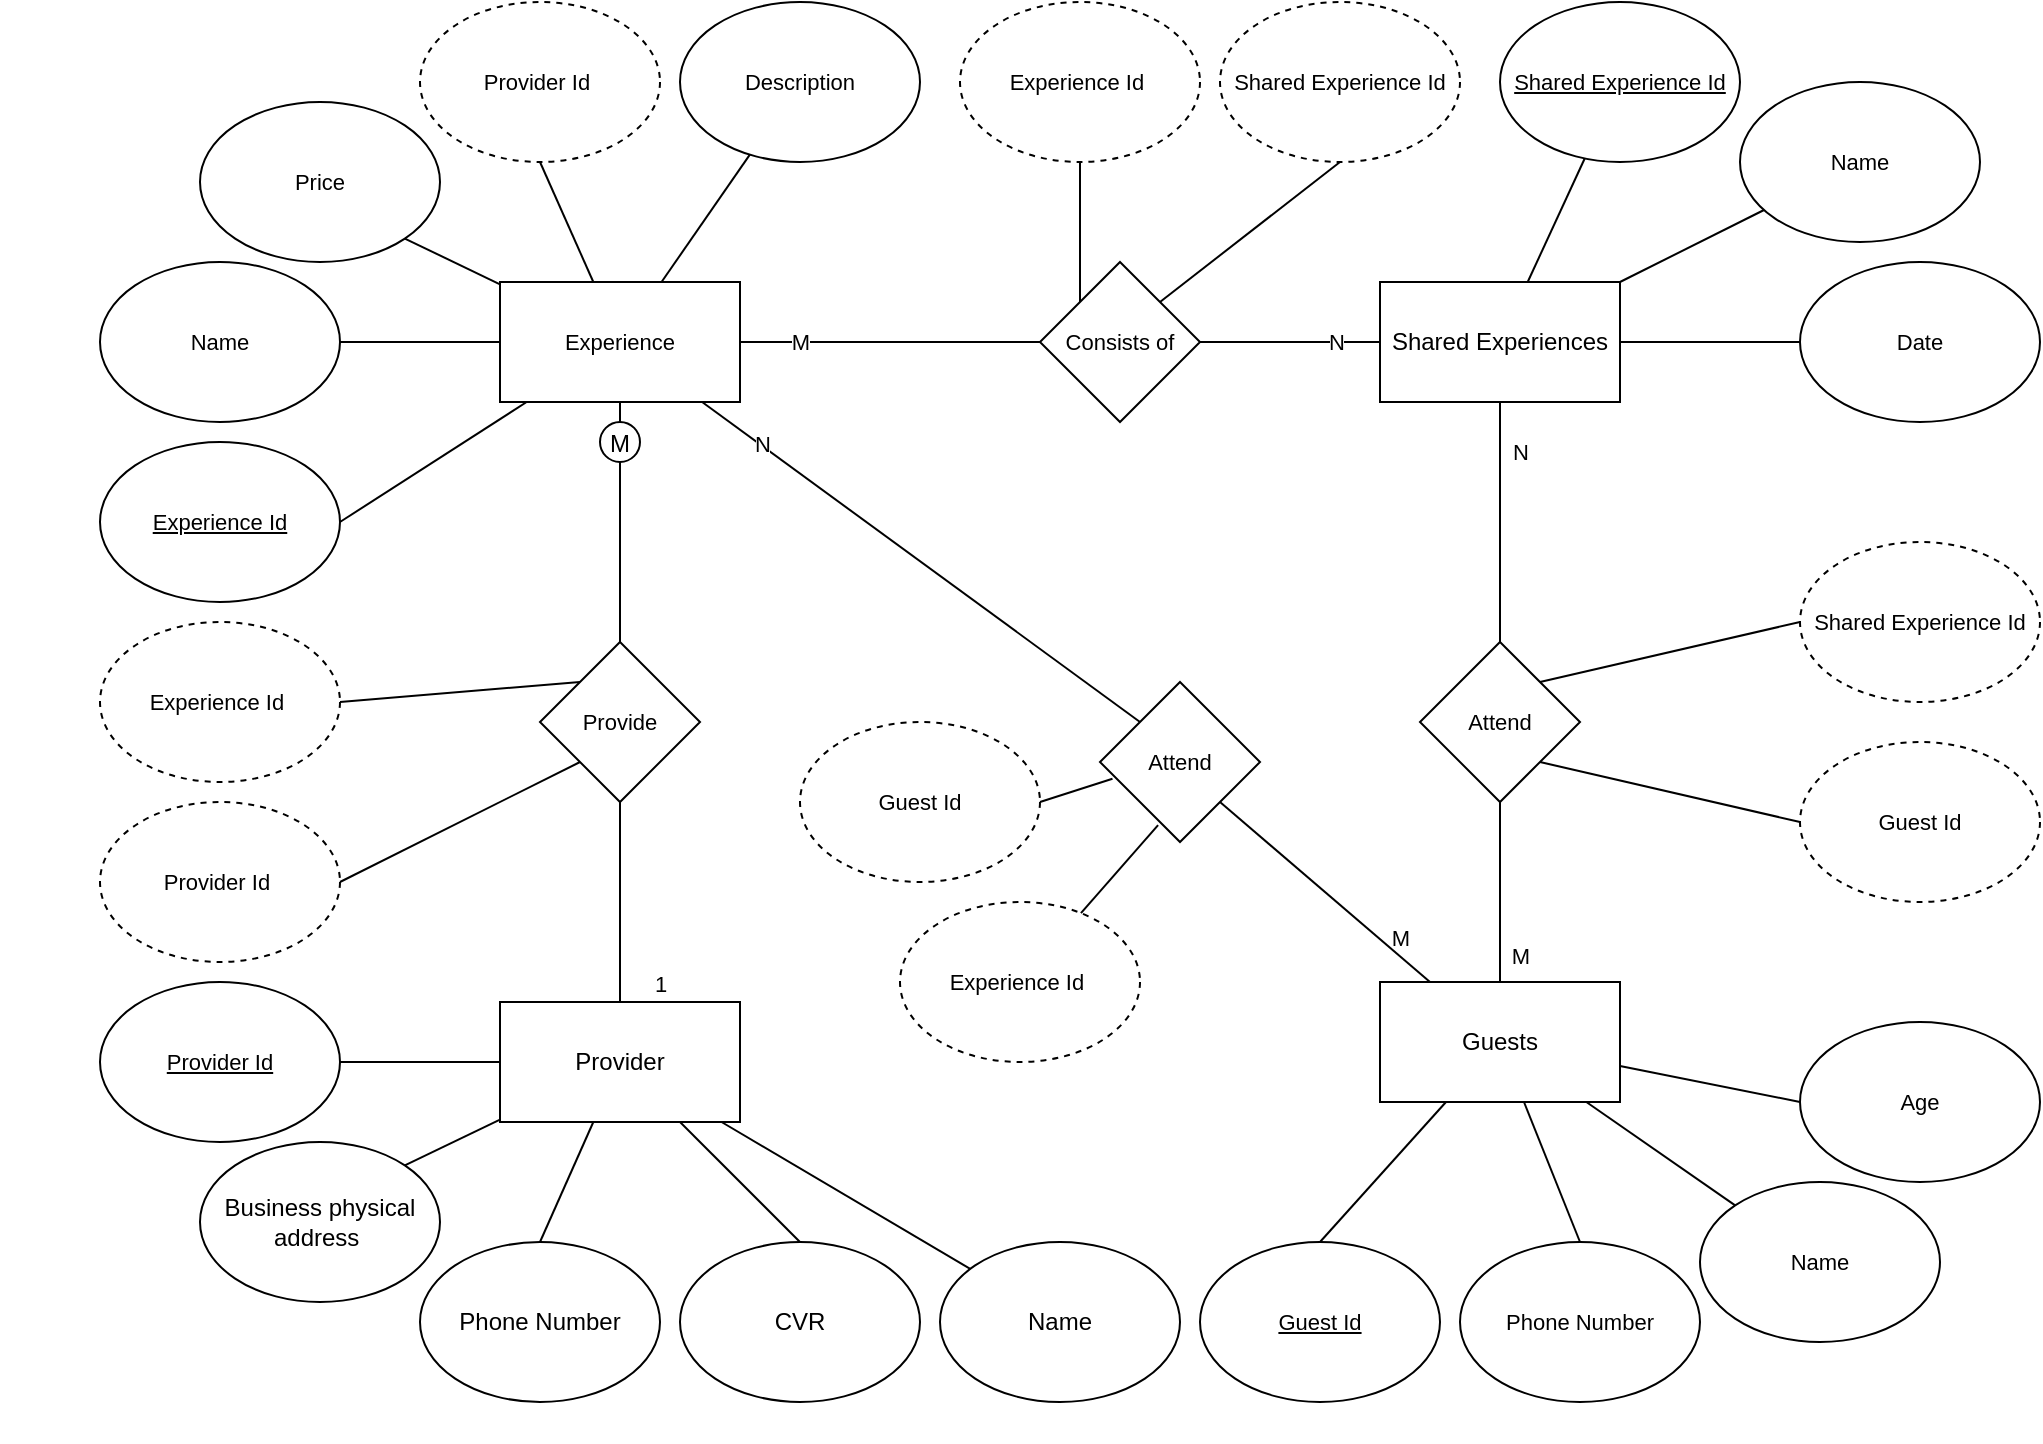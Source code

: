 <mxfile>
    <diagram id="TJqPXe8TccgJvso0ut_v" name="Page-1">
        <mxGraphModel dx="2046" dy="1663" grid="1" gridSize="10" guides="0" tooltips="1" connect="1" arrows="0" fold="1" page="1" pageScale="1" pageWidth="850" pageHeight="1100" math="0" shadow="0">
            <root>
                <mxCell id="0"/>
                <mxCell id="1" parent="0"/>
                <mxCell id="31" value="" style="group" parent="1" vertex="1" connectable="0">
                    <mxGeometry x="-150" y="460" width="410" height="220" as="geometry"/>
                </mxCell>
                <mxCell id="28" value="&lt;u&gt;Provider Id&lt;/u&gt;" style="ellipse;whiteSpace=wrap;html=1;fontFamily=Helvetica;fontSize=11;fontColor=default;labelBackgroundColor=default;container=0;" parent="31" vertex="1">
                    <mxGeometry x="50" y="-10" width="120" height="80" as="geometry"/>
                </mxCell>
                <mxCell id="29" style="edgeStyle=none;shape=connector;rounded=1;html=1;entryX=1;entryY=0.5;entryDx=0;entryDy=0;strokeColor=default;align=center;verticalAlign=middle;fontFamily=Helvetica;fontSize=11;fontColor=default;labelBackgroundColor=default;endArrow=none;endFill=0;" parent="31" source="3" target="28" edge="1">
                    <mxGeometry relative="1" as="geometry"/>
                </mxCell>
                <mxCell id="11" style="edgeStyle=none;html=1;entryX=0.5;entryY=0;entryDx=0;entryDy=0;endArrow=none;endFill=0;" parent="31" source="3" target="8" edge="1">
                    <mxGeometry relative="1" as="geometry"/>
                </mxCell>
                <mxCell id="12" style="edgeStyle=none;shape=connector;rounded=1;html=1;entryX=1;entryY=0;entryDx=0;entryDy=0;strokeColor=default;align=center;verticalAlign=middle;fontFamily=Helvetica;fontSize=11;fontColor=default;labelBackgroundColor=default;endArrow=none;endFill=0;" parent="31" source="3" target="6" edge="1">
                    <mxGeometry relative="1" as="geometry"/>
                </mxCell>
                <mxCell id="3" value="Provider" style="rounded=0;whiteSpace=wrap;html=1;container=0;" parent="31" vertex="1">
                    <mxGeometry x="250" width="120" height="60" as="geometry"/>
                </mxCell>
                <mxCell id="6" value="Business physical address&amp;nbsp;" style="ellipse;whiteSpace=wrap;html=1;container=0;" parent="31" vertex="1">
                    <mxGeometry x="100" y="70" width="120" height="80" as="geometry"/>
                </mxCell>
                <mxCell id="8" value="Phone Number" style="ellipse;whiteSpace=wrap;html=1;container=0;" parent="31" vertex="1">
                    <mxGeometry x="210" y="120" width="120" height="80" as="geometry"/>
                </mxCell>
                <mxCell id="58" style="edgeStyle=none;shape=connector;rounded=1;html=1;entryX=0.5;entryY=1;entryDx=0;entryDy=0;strokeColor=default;align=center;verticalAlign=middle;fontFamily=Helvetica;fontSize=11;fontColor=default;labelBackgroundColor=default;endArrow=none;endFill=0;" parent="1" source="143" target="24" edge="1">
                    <mxGeometry relative="1" as="geometry"/>
                </mxCell>
                <mxCell id="118" value="M" style="edgeLabel;html=1;align=center;verticalAlign=middle;resizable=0;points=[];fontFamily=Helvetica;fontSize=11;fontColor=default;labelBackgroundColor=default;" parent="58" vertex="1" connectable="0">
                    <mxGeometry x="0.083" y="1" relative="1" as="geometry">
                        <mxPoint x="31" y="-15" as="offset"/>
                    </mxGeometry>
                </mxCell>
                <mxCell id="56" value="Provide" style="rhombus;whiteSpace=wrap;html=1;fontFamily=Helvetica;fontSize=11;fontColor=default;labelBackgroundColor=default;" parent="1" vertex="1">
                    <mxGeometry x="120" y="280" width="80" height="80" as="geometry"/>
                </mxCell>
                <mxCell id="57" style="edgeStyle=none;shape=connector;rounded=1;html=1;entryX=0.5;entryY=1;entryDx=0;entryDy=0;strokeColor=default;align=center;verticalAlign=middle;fontFamily=Helvetica;fontSize=11;fontColor=default;labelBackgroundColor=default;endArrow=none;endFill=0;" parent="1" source="3" target="56" edge="1">
                    <mxGeometry relative="1" as="geometry"/>
                </mxCell>
                <mxCell id="117" value="1" style="edgeLabel;html=1;align=center;verticalAlign=middle;resizable=0;points=[];fontFamily=Helvetica;fontSize=11;fontColor=default;labelBackgroundColor=default;" parent="57" vertex="1" connectable="0">
                    <mxGeometry x="0.005" y="-1" relative="1" as="geometry">
                        <mxPoint x="19" y="41" as="offset"/>
                    </mxGeometry>
                </mxCell>
                <mxCell id="72" style="edgeStyle=none;shape=connector;rounded=1;html=1;strokeColor=default;align=center;verticalAlign=middle;fontFamily=Helvetica;fontSize=11;fontColor=default;labelBackgroundColor=default;endArrow=none;endFill=0;" parent="1" source="71" target="24" edge="1">
                    <mxGeometry relative="1" as="geometry"/>
                </mxCell>
                <mxCell id="74" value="M" style="edgeLabel;html=1;align=center;verticalAlign=middle;resizable=0;points=[];fontFamily=Helvetica;fontSize=11;fontColor=default;labelBackgroundColor=default;" parent="72" vertex="1" connectable="0">
                    <mxGeometry x="0.46" relative="1" as="geometry">
                        <mxPoint x="-11" as="offset"/>
                    </mxGeometry>
                </mxCell>
                <mxCell id="75" style="edgeStyle=none;shape=connector;rounded=1;html=1;strokeColor=default;align=center;verticalAlign=middle;fontFamily=Helvetica;fontSize=11;fontColor=default;labelBackgroundColor=default;endArrow=none;endFill=0;" parent="1" source="71" target="4" edge="1">
                    <mxGeometry relative="1" as="geometry"/>
                </mxCell>
                <mxCell id="77" value="M" style="edgeLabel;html=1;align=center;verticalAlign=middle;resizable=0;points=[];fontFamily=Helvetica;fontSize=11;fontColor=default;labelBackgroundColor=default;container=0;" parent="75" vertex="1" connectable="0">
                    <mxGeometry x="0.38" y="5" relative="1" as="geometry">
                        <mxPoint x="33" y="-5" as="offset"/>
                    </mxGeometry>
                </mxCell>
                <mxCell id="147" value="N" style="edgeLabel;html=1;align=center;verticalAlign=middle;resizable=0;points=[];" vertex="1" connectable="0" parent="75">
                    <mxGeometry x="0.511" relative="1" as="geometry">
                        <mxPoint as="offset"/>
                    </mxGeometry>
                </mxCell>
                <mxCell id="71" value="Consists of" style="rhombus;whiteSpace=wrap;html=1;fontFamily=Helvetica;fontSize=11;fontColor=default;labelBackgroundColor=default;" parent="1" vertex="1">
                    <mxGeometry x="370" y="90" width="80" height="80" as="geometry"/>
                </mxCell>
                <mxCell id="83" value="" style="group" parent="1" vertex="1" connectable="0">
                    <mxGeometry x="450" y="390" width="420" height="280" as="geometry"/>
                </mxCell>
                <mxCell id="16" value="&lt;u&gt;Guest Id&lt;/u&gt;" style="ellipse;whiteSpace=wrap;html=1;fontFamily=Helvetica;fontSize=11;fontColor=default;labelBackgroundColor=default;container=0;" parent="83" vertex="1">
                    <mxGeometry y="190" width="120" height="80" as="geometry"/>
                </mxCell>
                <mxCell id="21" style="edgeStyle=none;shape=connector;rounded=1;html=1;entryX=0.5;entryY=0;entryDx=0;entryDy=0;strokeColor=default;align=center;verticalAlign=middle;fontFamily=Helvetica;fontSize=11;fontColor=default;labelBackgroundColor=default;endArrow=none;endFill=0;" parent="83" source="5" target="16" edge="1">
                    <mxGeometry relative="1" as="geometry"/>
                </mxCell>
                <mxCell id="15" value="Phone Number" style="ellipse;whiteSpace=wrap;html=1;fontFamily=Helvetica;fontSize=11;fontColor=default;labelBackgroundColor=default;container=0;" parent="83" vertex="1">
                    <mxGeometry x="130" y="190" width="120" height="80" as="geometry"/>
                </mxCell>
                <mxCell id="22" style="edgeStyle=none;shape=connector;rounded=1;html=1;entryX=0.5;entryY=0;entryDx=0;entryDy=0;strokeColor=default;align=center;verticalAlign=middle;fontFamily=Helvetica;fontSize=11;fontColor=default;labelBackgroundColor=default;endArrow=none;endFill=0;" parent="83" source="5" target="15" edge="1">
                    <mxGeometry relative="1" as="geometry"/>
                </mxCell>
                <mxCell id="19" style="edgeStyle=none;shape=connector;rounded=1;html=1;entryX=0;entryY=0.5;entryDx=0;entryDy=0;strokeColor=default;align=center;verticalAlign=middle;fontFamily=Helvetica;fontSize=11;fontColor=default;labelBackgroundColor=default;endArrow=none;endFill=0;" parent="83" source="5" target="18" edge="1">
                    <mxGeometry relative="1" as="geometry"/>
                </mxCell>
                <mxCell id="20" style="edgeStyle=none;shape=connector;rounded=1;html=1;entryX=0;entryY=0;entryDx=0;entryDy=0;strokeColor=default;align=center;verticalAlign=middle;fontFamily=Helvetica;fontSize=11;fontColor=default;labelBackgroundColor=default;endArrow=none;endFill=0;" parent="83" source="5" target="17" edge="1">
                    <mxGeometry relative="1" as="geometry"/>
                </mxCell>
                <mxCell id="5" value="Guests" style="rounded=0;whiteSpace=wrap;html=1;container=0;" parent="83" vertex="1">
                    <mxGeometry x="90" y="60" width="120" height="60" as="geometry"/>
                </mxCell>
                <mxCell id="17" value="Name" style="ellipse;whiteSpace=wrap;html=1;fontFamily=Helvetica;fontSize=11;fontColor=default;labelBackgroundColor=default;container=0;" parent="83" vertex="1">
                    <mxGeometry x="250" y="160" width="120" height="80" as="geometry"/>
                </mxCell>
                <mxCell id="18" value="Age" style="ellipse;whiteSpace=wrap;html=1;fontFamily=Helvetica;fontSize=11;fontColor=default;labelBackgroundColor=default;container=0;" parent="83" vertex="1">
                    <mxGeometry x="300" y="80" width="120" height="80" as="geometry"/>
                </mxCell>
                <mxCell id="125" value="M" style="edgeLabel;html=1;align=center;verticalAlign=middle;resizable=0;points=[];fontFamily=Helvetica;fontSize=11;fontColor=default;labelBackgroundColor=default;" parent="83" vertex="1" connectable="0">
                    <mxGeometry x="-330" y="40.003" as="geometry">
                        <mxPoint x="430" y="-2" as="offset"/>
                    </mxGeometry>
                </mxCell>
                <mxCell id="84" value="Attend" style="rhombus;whiteSpace=wrap;html=1;fontFamily=Helvetica;fontSize=11;fontColor=default;labelBackgroundColor=default;" parent="1" vertex="1">
                    <mxGeometry x="560" y="280" width="80" height="80" as="geometry"/>
                </mxCell>
                <mxCell id="86" style="edgeStyle=none;shape=connector;rounded=1;html=1;strokeColor=default;align=center;verticalAlign=middle;fontFamily=Helvetica;fontSize=11;fontColor=default;labelBackgroundColor=default;endArrow=none;endFill=0;" parent="1" source="5" target="84" edge="1">
                    <mxGeometry relative="1" as="geometry"/>
                </mxCell>
                <mxCell id="116" value="M" style="edgeLabel;html=1;align=center;verticalAlign=middle;resizable=0;points=[];fontFamily=Helvetica;fontSize=11;fontColor=default;labelBackgroundColor=default;" parent="86" vertex="1" connectable="0">
                    <mxGeometry x="-0.411" y="1" relative="1" as="geometry">
                        <mxPoint x="11" y="13" as="offset"/>
                    </mxGeometry>
                </mxCell>
                <mxCell id="67" style="edgeStyle=none;shape=connector;rounded=1;html=1;strokeColor=default;align=center;verticalAlign=middle;fontFamily=Helvetica;fontSize=11;fontColor=default;labelBackgroundColor=default;endArrow=none;endFill=0;" parent="1" source="4" target="66" edge="1">
                    <mxGeometry relative="1" as="geometry"/>
                </mxCell>
                <mxCell id="92" style="edgeStyle=none;shape=connector;rounded=1;html=1;strokeColor=default;align=center;verticalAlign=middle;fontFamily=Helvetica;fontSize=11;fontColor=default;labelBackgroundColor=default;endArrow=none;endFill=0;" parent="1" source="4" target="84" edge="1">
                    <mxGeometry relative="1" as="geometry"/>
                </mxCell>
                <mxCell id="119" value="N" style="edgeLabel;html=1;align=center;verticalAlign=middle;resizable=0;points=[];fontFamily=Helvetica;fontSize=11;fontColor=default;labelBackgroundColor=default;" parent="92" vertex="1" connectable="0">
                    <mxGeometry y="-1" relative="1" as="geometry">
                        <mxPoint x="11" y="-35" as="offset"/>
                    </mxGeometry>
                </mxCell>
                <mxCell id="111" style="edgeStyle=none;shape=connector;rounded=1;html=1;strokeColor=default;align=center;verticalAlign=middle;fontFamily=Helvetica;fontSize=11;fontColor=default;labelBackgroundColor=default;endArrow=none;endFill=0;" parent="1" source="4" target="110" edge="1">
                    <mxGeometry relative="1" as="geometry"/>
                </mxCell>
                <mxCell id="4" value="Shared Experiences" style="rounded=0;whiteSpace=wrap;html=1;container=0;" parent="1" vertex="1">
                    <mxGeometry x="540" y="100" width="120" height="60" as="geometry"/>
                </mxCell>
                <mxCell id="93" style="edgeStyle=none;shape=connector;rounded=1;html=1;strokeColor=default;align=center;verticalAlign=middle;fontFamily=Helvetica;fontSize=11;fontColor=default;labelBackgroundColor=default;endArrow=none;endFill=0;" parent="1" source="48" target="4" edge="1">
                    <mxGeometry relative="1" as="geometry"/>
                </mxCell>
                <mxCell id="48" value="Name" style="ellipse;whiteSpace=wrap;html=1;fontFamily=Helvetica;fontSize=11;fontColor=default;labelBackgroundColor=default;container=0;" parent="1" vertex="1">
                    <mxGeometry x="720" width="120" height="80" as="geometry"/>
                </mxCell>
                <mxCell id="66" value="&lt;u&gt;Shared Experience Id&lt;/u&gt;" style="ellipse;whiteSpace=wrap;html=1;fontFamily=Helvetica;fontSize=11;fontColor=default;labelBackgroundColor=default;container=0;" parent="1" vertex="1">
                    <mxGeometry x="600" y="-40" width="120" height="80" as="geometry"/>
                </mxCell>
                <mxCell id="95" value="Name" style="ellipse;whiteSpace=wrap;html=1;container=0;" parent="1" vertex="1">
                    <mxGeometry x="320" y="580" width="120" height="80" as="geometry"/>
                </mxCell>
                <mxCell id="97" style="edgeStyle=none;html=1;endArrow=none;endFill=0;" parent="1" source="3" target="95" edge="1">
                    <mxGeometry relative="1" as="geometry"/>
                </mxCell>
                <mxCell id="26" style="edgeStyle=none;shape=connector;rounded=1;html=1;entryX=1;entryY=1;entryDx=0;entryDy=0;strokeColor=default;align=center;verticalAlign=middle;fontFamily=Helvetica;fontSize=11;fontColor=default;labelBackgroundColor=default;endArrow=none;endFill=0;" parent="1" source="24" target="25" edge="1">
                    <mxGeometry relative="1" as="geometry"/>
                </mxCell>
                <mxCell id="32" style="edgeStyle=none;shape=connector;rounded=1;html=1;entryX=1;entryY=0.5;entryDx=0;entryDy=0;strokeColor=default;align=center;verticalAlign=middle;fontFamily=Helvetica;fontSize=11;fontColor=default;labelBackgroundColor=default;endArrow=none;endFill=0;" parent="1" source="24" target="27" edge="1">
                    <mxGeometry relative="1" as="geometry"/>
                </mxCell>
                <mxCell id="35" style="edgeStyle=none;shape=connector;rounded=1;html=1;entryX=0.5;entryY=1;entryDx=0;entryDy=0;strokeColor=default;align=center;verticalAlign=middle;fontFamily=Helvetica;fontSize=11;fontColor=default;labelBackgroundColor=default;endArrow=none;endFill=0;" parent="1" source="24" target="33" edge="1">
                    <mxGeometry relative="1" as="geometry"/>
                </mxCell>
                <mxCell id="37" style="edgeStyle=none;shape=connector;rounded=1;html=1;entryX=1;entryY=0.5;entryDx=0;entryDy=0;strokeColor=default;align=center;verticalAlign=middle;fontFamily=Helvetica;fontSize=11;fontColor=default;labelBackgroundColor=default;endArrow=none;endFill=0;" parent="1" source="24" target="36" edge="1">
                    <mxGeometry relative="1" as="geometry"/>
                </mxCell>
                <mxCell id="24" value="Experience" style="rounded=0;whiteSpace=wrap;html=1;fontFamily=Helvetica;fontSize=11;fontColor=default;labelBackgroundColor=default;" parent="1" vertex="1">
                    <mxGeometry x="100" y="100" width="120" height="60" as="geometry"/>
                </mxCell>
                <mxCell id="25" value="Price" style="ellipse;whiteSpace=wrap;html=1;fontFamily=Helvetica;fontSize=11;fontColor=default;labelBackgroundColor=default;" parent="1" vertex="1">
                    <mxGeometry x="-50" y="10" width="120" height="80" as="geometry"/>
                </mxCell>
                <mxCell id="27" value="Name" style="ellipse;whiteSpace=wrap;html=1;fontFamily=Helvetica;fontSize=11;fontColor=default;labelBackgroundColor=default;" parent="1" vertex="1">
                    <mxGeometry x="-100" y="90" width="120" height="80" as="geometry"/>
                </mxCell>
                <mxCell id="33" value="Provider Id&amp;nbsp;" style="ellipse;whiteSpace=wrap;html=1;fontFamily=Helvetica;fontSize=11;fontColor=default;labelBackgroundColor=default;dashed=1;" parent="1" vertex="1">
                    <mxGeometry x="60" y="-40" width="120" height="80" as="geometry"/>
                </mxCell>
                <mxCell id="36" value="&lt;u&gt;Experience Id&lt;/u&gt;" style="ellipse;whiteSpace=wrap;html=1;fontFamily=Helvetica;fontSize=11;fontColor=default;labelBackgroundColor=default;" parent="1" vertex="1">
                    <mxGeometry x="-100" y="180" width="120" height="80" as="geometry"/>
                </mxCell>
                <mxCell id="109" style="edgeStyle=none;shape=connector;rounded=1;html=1;strokeColor=default;align=center;verticalAlign=middle;fontFamily=Helvetica;fontSize=11;fontColor=default;labelBackgroundColor=default;endArrow=none;endFill=0;" parent="1" source="108" target="24" edge="1">
                    <mxGeometry relative="1" as="geometry"/>
                </mxCell>
                <mxCell id="108" value="Description" style="ellipse;whiteSpace=wrap;html=1;fontFamily=Helvetica;fontSize=11;fontColor=default;labelBackgroundColor=default;" parent="1" vertex="1">
                    <mxGeometry x="190" y="-40" width="120" height="80" as="geometry"/>
                </mxCell>
                <mxCell id="110" value="Date" style="ellipse;whiteSpace=wrap;html=1;fontFamily=Helvetica;fontSize=11;fontColor=default;labelBackgroundColor=default;container=0;" parent="1" vertex="1">
                    <mxGeometry x="750" y="90" width="120" height="80" as="geometry"/>
                </mxCell>
                <mxCell id="123" style="edgeStyle=none;html=1;exitX=1;exitY=1;exitDx=0;exitDy=0;endArrow=none;endFill=0;" parent="1" source="122" target="5" edge="1">
                    <mxGeometry relative="1" as="geometry"/>
                </mxCell>
                <mxCell id="124" style="edgeStyle=none;html=1;exitX=0;exitY=0;exitDx=0;exitDy=0;endArrow=none;endFill=0;" parent="1" source="122" target="24" edge="1">
                    <mxGeometry relative="1" as="geometry"/>
                </mxCell>
                <mxCell id="126" value="N" style="edgeLabel;html=1;align=center;verticalAlign=middle;resizable=0;points=[];" parent="124" vertex="1" connectable="0">
                    <mxGeometry x="0.735" y="-1" relative="1" as="geometry">
                        <mxPoint as="offset"/>
                    </mxGeometry>
                </mxCell>
                <mxCell id="122" value="Attend" style="rhombus;whiteSpace=wrap;html=1;fontFamily=Helvetica;fontSize=11;fontColor=default;labelBackgroundColor=default;" parent="1" vertex="1">
                    <mxGeometry x="400" y="300" width="80" height="80" as="geometry"/>
                </mxCell>
                <mxCell id="127" value="Experience Id&amp;nbsp;" style="ellipse;whiteSpace=wrap;html=1;fontFamily=Helvetica;fontSize=11;fontColor=default;labelBackgroundColor=default;dashed=1;" parent="1" vertex="1">
                    <mxGeometry x="-100" y="270" width="120" height="80" as="geometry"/>
                </mxCell>
                <mxCell id="128" value="Provider Id&amp;nbsp;" style="ellipse;whiteSpace=wrap;html=1;fontFamily=Helvetica;fontSize=11;fontColor=default;labelBackgroundColor=default;dashed=1;" parent="1" vertex="1">
                    <mxGeometry x="-100" y="360" width="120" height="80" as="geometry"/>
                </mxCell>
                <mxCell id="7" value="CVR" style="ellipse;whiteSpace=wrap;html=1;container=0;" parent="1" vertex="1">
                    <mxGeometry x="190" y="580" width="120" height="80" as="geometry"/>
                </mxCell>
                <mxCell id="13" style="edgeStyle=none;shape=connector;rounded=1;html=1;entryX=0.5;entryY=0;entryDx=0;entryDy=0;strokeColor=default;align=center;verticalAlign=middle;fontFamily=Helvetica;fontSize=11;fontColor=default;labelBackgroundColor=default;endArrow=none;endFill=0;" parent="1" source="3" target="7" edge="1">
                    <mxGeometry relative="1" as="geometry"/>
                </mxCell>
                <mxCell id="129" value="Shared Experience Id" style="ellipse;whiteSpace=wrap;html=1;fontFamily=Helvetica;fontSize=11;fontColor=default;labelBackgroundColor=default;container=0;dashed=1;" parent="1" vertex="1">
                    <mxGeometry x="750" y="230" width="120" height="80" as="geometry"/>
                </mxCell>
                <mxCell id="130" value="Guest Id" style="ellipse;whiteSpace=wrap;html=1;fontFamily=Helvetica;fontSize=11;fontColor=default;labelBackgroundColor=default;container=0;dashed=1;" parent="1" vertex="1">
                    <mxGeometry x="750" y="330" width="120" height="80" as="geometry"/>
                </mxCell>
                <mxCell id="131" value="Shared Experience Id" style="ellipse;whiteSpace=wrap;html=1;fontFamily=Helvetica;fontSize=11;fontColor=default;labelBackgroundColor=default;container=0;dashed=1;" parent="1" vertex="1">
                    <mxGeometry x="460" y="-40" width="120" height="80" as="geometry"/>
                </mxCell>
                <mxCell id="132" value="Experience Id&amp;nbsp;" style="ellipse;whiteSpace=wrap;html=1;fontFamily=Helvetica;fontSize=11;fontColor=default;labelBackgroundColor=default;dashed=1;" parent="1" vertex="1">
                    <mxGeometry x="330" y="-40" width="120" height="80" as="geometry"/>
                </mxCell>
                <mxCell id="133" style="edgeStyle=none;shape=connector;rounded=1;html=1;strokeColor=default;align=center;verticalAlign=middle;fontFamily=Helvetica;fontSize=11;fontColor=default;labelBackgroundColor=default;endArrow=none;endFill=0;exitX=0.5;exitY=1;exitDx=0;exitDy=0;entryX=0;entryY=0;entryDx=0;entryDy=0;" parent="1" source="132" target="71" edge="1">
                    <mxGeometry relative="1" as="geometry">
                        <mxPoint x="235" y="46" as="sourcePoint"/>
                        <mxPoint x="191" y="110" as="targetPoint"/>
                    </mxGeometry>
                </mxCell>
                <mxCell id="134" style="edgeStyle=none;shape=connector;rounded=1;html=1;strokeColor=default;align=center;verticalAlign=middle;fontFamily=Helvetica;fontSize=11;fontColor=default;labelBackgroundColor=default;endArrow=none;endFill=0;exitX=0.5;exitY=1;exitDx=0;exitDy=0;entryX=1;entryY=0;entryDx=0;entryDy=0;" parent="1" source="131" target="71" edge="1">
                    <mxGeometry relative="1" as="geometry">
                        <mxPoint x="400" y="50" as="sourcePoint"/>
                        <mxPoint x="400" y="120" as="targetPoint"/>
                    </mxGeometry>
                </mxCell>
                <mxCell id="135" style="edgeStyle=none;shape=connector;rounded=1;html=1;strokeColor=default;align=center;verticalAlign=middle;fontFamily=Helvetica;fontSize=11;fontColor=default;labelBackgroundColor=default;endArrow=none;endFill=0;exitX=0;exitY=0.5;exitDx=0;exitDy=0;entryX=1;entryY=0;entryDx=0;entryDy=0;" parent="1" source="129" target="84" edge="1">
                    <mxGeometry relative="1" as="geometry">
                        <mxPoint x="530" y="50" as="sourcePoint"/>
                        <mxPoint x="440" y="120" as="targetPoint"/>
                    </mxGeometry>
                </mxCell>
                <mxCell id="136" style="edgeStyle=none;shape=connector;rounded=1;html=1;strokeColor=default;align=center;verticalAlign=middle;fontFamily=Helvetica;fontSize=11;fontColor=default;labelBackgroundColor=default;endArrow=none;endFill=0;exitX=0;exitY=0.5;exitDx=0;exitDy=0;entryX=1;entryY=1;entryDx=0;entryDy=0;" parent="1" source="130" target="84" edge="1">
                    <mxGeometry relative="1" as="geometry">
                        <mxPoint x="760" y="280" as="sourcePoint"/>
                        <mxPoint x="630" y="310" as="targetPoint"/>
                    </mxGeometry>
                </mxCell>
                <mxCell id="137" style="edgeStyle=none;shape=connector;rounded=1;html=1;strokeColor=default;align=center;verticalAlign=middle;fontFamily=Helvetica;fontSize=11;fontColor=default;labelBackgroundColor=default;endArrow=none;endFill=0;exitX=0;exitY=0;exitDx=0;exitDy=0;entryX=1;entryY=0.5;entryDx=0;entryDy=0;" parent="1" source="56" target="127" edge="1">
                    <mxGeometry relative="1" as="geometry">
                        <mxPoint x="770" y="290" as="sourcePoint"/>
                        <mxPoint x="640" y="320" as="targetPoint"/>
                    </mxGeometry>
                </mxCell>
                <mxCell id="138" style="edgeStyle=none;shape=connector;rounded=1;html=1;strokeColor=default;align=center;verticalAlign=middle;fontFamily=Helvetica;fontSize=11;fontColor=default;labelBackgroundColor=default;endArrow=none;endFill=0;exitX=0;exitY=1;exitDx=0;exitDy=0;entryX=1;entryY=0.5;entryDx=0;entryDy=0;" parent="1" source="56" target="128" edge="1">
                    <mxGeometry relative="1" as="geometry">
                        <mxPoint x="150" y="310" as="sourcePoint"/>
                        <mxPoint x="30" y="320" as="targetPoint"/>
                    </mxGeometry>
                </mxCell>
                <mxCell id="139" value="Experience Id&amp;nbsp;" style="ellipse;whiteSpace=wrap;html=1;fontFamily=Helvetica;fontSize=11;fontColor=default;labelBackgroundColor=default;dashed=1;" parent="1" vertex="1">
                    <mxGeometry x="300" y="410" width="120" height="80" as="geometry"/>
                </mxCell>
                <mxCell id="140" value="Guest Id" style="ellipse;whiteSpace=wrap;html=1;fontFamily=Helvetica;fontSize=11;fontColor=default;labelBackgroundColor=default;container=0;dashed=1;" parent="1" vertex="1">
                    <mxGeometry x="250" y="320" width="120" height="80" as="geometry"/>
                </mxCell>
                <mxCell id="141" style="edgeStyle=none;shape=connector;rounded=1;html=1;strokeColor=default;align=center;verticalAlign=middle;fontFamily=Helvetica;fontSize=11;fontColor=default;labelBackgroundColor=default;endArrow=none;endFill=0;exitX=0.078;exitY=0.605;exitDx=0;exitDy=0;entryX=1;entryY=0.5;entryDx=0;entryDy=0;exitPerimeter=0;" parent="1" source="122" target="140" edge="1">
                    <mxGeometry relative="1" as="geometry">
                        <mxPoint x="150" y="350" as="sourcePoint"/>
                        <mxPoint x="30" y="410" as="targetPoint"/>
                    </mxGeometry>
                </mxCell>
                <mxCell id="142" style="edgeStyle=none;shape=connector;rounded=1;html=1;strokeColor=default;align=center;verticalAlign=middle;fontFamily=Helvetica;fontSize=11;fontColor=default;labelBackgroundColor=default;endArrow=none;endFill=0;exitX=0.363;exitY=0.894;exitDx=0;exitDy=0;exitPerimeter=0;" parent="1" source="122" target="139" edge="1">
                    <mxGeometry relative="1" as="geometry">
                        <mxPoint x="410" y="350" as="sourcePoint"/>
                        <mxPoint x="370" y="360" as="targetPoint"/>
                    </mxGeometry>
                </mxCell>
                <mxCell id="146" value="" style="edgeStyle=none;shape=connector;rounded=1;html=1;entryX=0.5;entryY=1;entryDx=0;entryDy=0;strokeColor=default;align=center;verticalAlign=middle;fontFamily=Helvetica;fontSize=11;fontColor=default;labelBackgroundColor=default;endArrow=none;endFill=0;" parent="1" source="56" target="143" edge="1">
                    <mxGeometry relative="1" as="geometry">
                        <mxPoint x="160" y="280" as="sourcePoint"/>
                        <mxPoint x="160" y="160" as="targetPoint"/>
                    </mxGeometry>
                </mxCell>
                <mxCell id="143" value="M" style="ellipse;" parent="1" vertex="1">
                    <mxGeometry x="150" y="170" width="20" height="20" as="geometry"/>
                </mxCell>
            </root>
        </mxGraphModel>
    </diagram>
</mxfile>